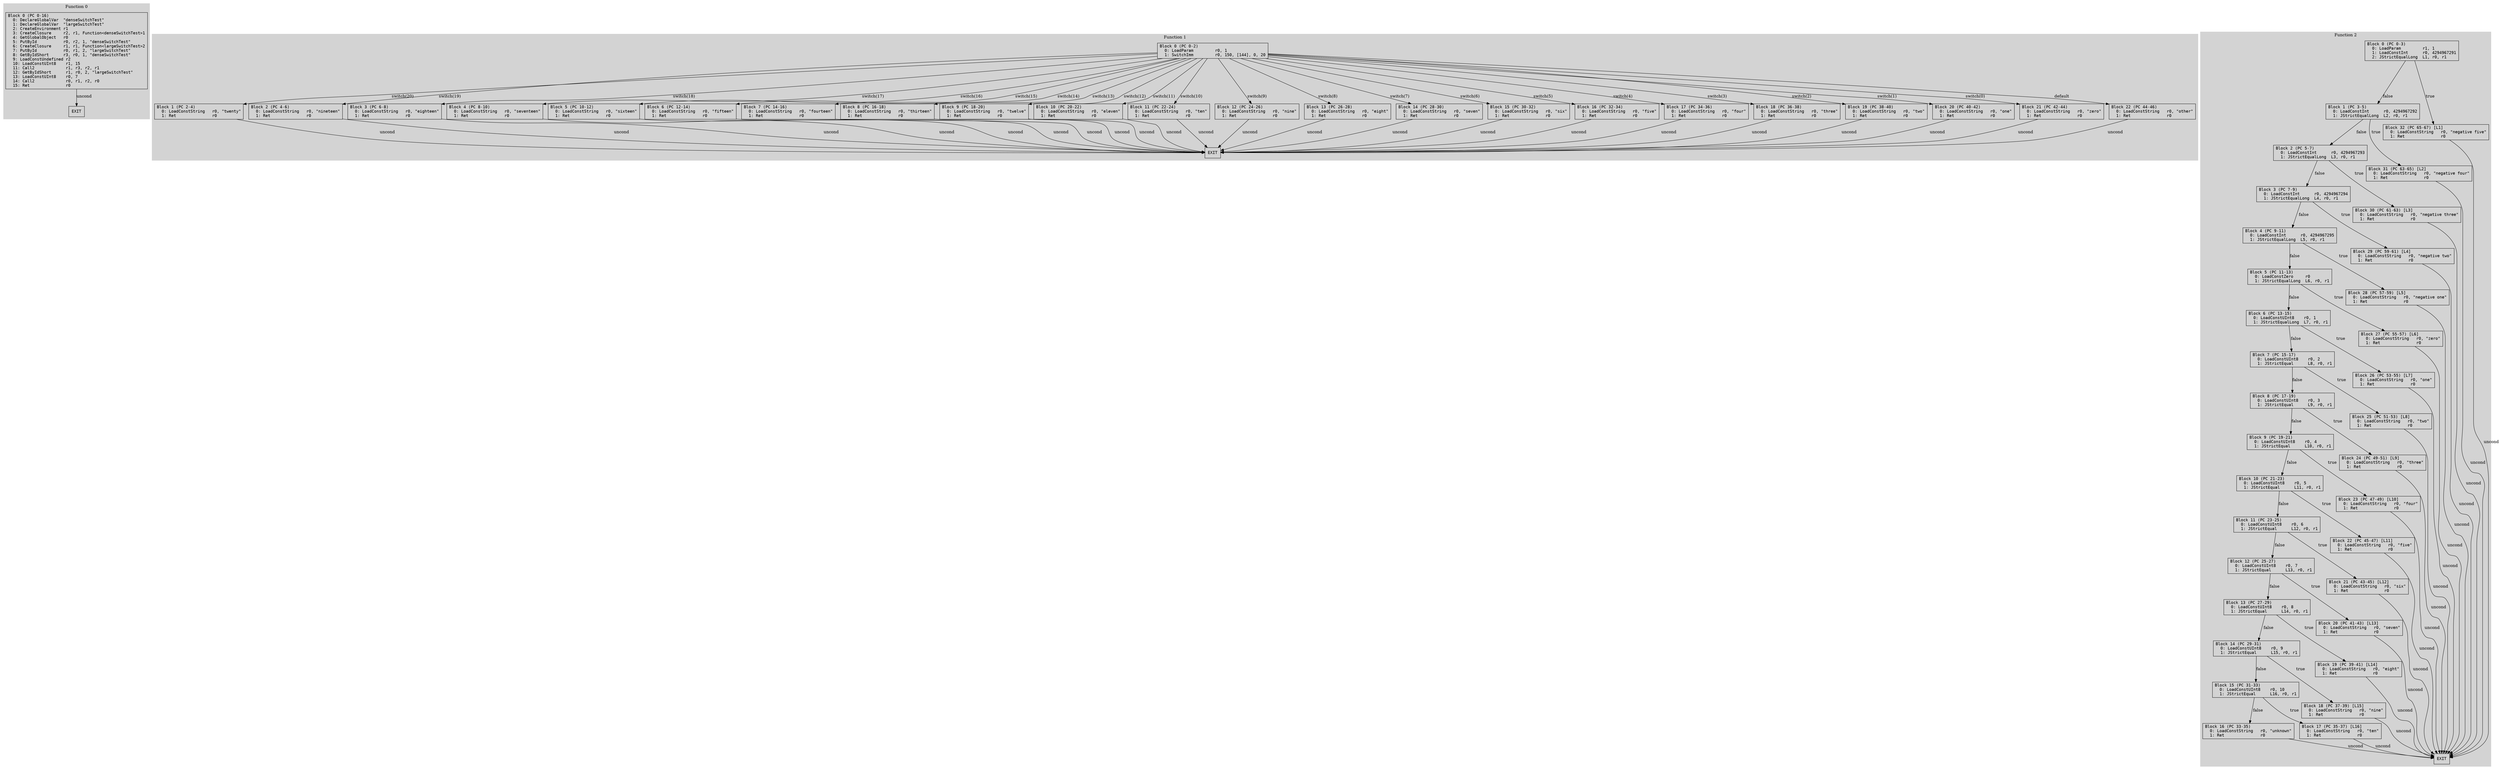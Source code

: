 // CFG analysis for dense_switch_test
// Generated from data/dense_switch_test.hbc

digraph {
  rankdir=TB;
  node [shape=box, fontname="monospace"];

  subgraph cluster_function_0 {
    label = "Function 0";
    style = filled;
    color = lightgrey;

    f0_n0 [ label = "Block 0 (PC 0-16)\l  0: DeclareGlobalVar  \"denseSwitchTest\"\l  1: DeclareGlobalVar  \"largeSwitchTest\"\l  2: CreateEnvironment r1\l  3: CreateClosure     r2, r1, Function<denseSwitchTest>1\l  4: GetGlobalObject   r0\l  5: PutById           r0, r2, 1, \"denseSwitchTest\"\l  6: CreateClosure     r1, r1, Function<largeSwitchTest>2\l  7: PutById           r0, r1, 2, \"largeSwitchTest\"\l  8: GetByIdShort      r3, r0, 1, \"denseSwitchTest\"\l  9: LoadConstUndefined r2\l  10: LoadConstUInt8    r1, 15\l  11: Call2             r1, r3, r2, r1\l  12: GetByIdShort      r1, r0, 2, \"largeSwitchTest\"\l  13: LoadConstUInt8    r0, 7\l  14: Call2             r0, r1, r2, r0\l  15: Ret               r0\l" ]
    f0_n1 [ label = "EXIT" ]

    f0_n0 -> f0_n1 [label="uncond"]
  }

  subgraph cluster_function_1 {
    label = "Function 1";
    style = filled;
    color = lightgrey;

    f1_n0 [ label = "Block 0 (PC 0-2)\l  0: LoadParam         r0, 1\l  1: SwitchImm         r0, 150, [144], 0, 20\l" ]
    f1_n1 [ label = "Block 1 (PC 2-4)\l  0: LoadConstString   r0, \"twenty\"\l  1: Ret               r0\l" ]
    f1_n2 [ label = "Block 2 (PC 4-6)\l  0: LoadConstString   r0, \"nineteen\"\l  1: Ret               r0\l" ]
    f1_n3 [ label = "Block 3 (PC 6-8)\l  0: LoadConstString   r0, \"eighteen\"\l  1: Ret               r0\l" ]
    f1_n4 [ label = "Block 4 (PC 8-10)\l  0: LoadConstString   r0, \"seventeen\"\l  1: Ret               r0\l" ]
    f1_n5 [ label = "Block 5 (PC 10-12)\l  0: LoadConstString   r0, \"sixteen\"\l  1: Ret               r0\l" ]
    f1_n6 [ label = "Block 6 (PC 12-14)\l  0: LoadConstString   r0, \"fifteen\"\l  1: Ret               r0\l" ]
    f1_n7 [ label = "Block 7 (PC 14-16)\l  0: LoadConstString   r0, \"fourteen\"\l  1: Ret               r0\l" ]
    f1_n8 [ label = "Block 8 (PC 16-18)\l  0: LoadConstString   r0, \"thirteen\"\l  1: Ret               r0\l" ]
    f1_n9 [ label = "Block 9 (PC 18-20)\l  0: LoadConstString   r0, \"twelve\"\l  1: Ret               r0\l" ]
    f1_n10 [ label = "Block 10 (PC 20-22)\l  0: LoadConstString   r0, \"eleven\"\l  1: Ret               r0\l" ]
    f1_n11 [ label = "Block 11 (PC 22-24)\l  0: LoadConstString   r0, \"ten\"\l  1: Ret               r0\l" ]
    f1_n12 [ label = "Block 12 (PC 24-26)\l  0: LoadConstString   r0, \"nine\"\l  1: Ret               r0\l" ]
    f1_n13 [ label = "Block 13 (PC 26-28)\l  0: LoadConstString   r0, \"eight\"\l  1: Ret               r0\l" ]
    f1_n14 [ label = "Block 14 (PC 28-30)\l  0: LoadConstString   r0, \"seven\"\l  1: Ret               r0\l" ]
    f1_n15 [ label = "Block 15 (PC 30-32)\l  0: LoadConstString   r0, \"six\"\l  1: Ret               r0\l" ]
    f1_n16 [ label = "Block 16 (PC 32-34)\l  0: LoadConstString   r0, \"five\"\l  1: Ret               r0\l" ]
    f1_n17 [ label = "Block 17 (PC 34-36)\l  0: LoadConstString   r0, \"four\"\l  1: Ret               r0\l" ]
    f1_n18 [ label = "Block 18 (PC 36-38)\l  0: LoadConstString   r0, \"three\"\l  1: Ret               r0\l" ]
    f1_n19 [ label = "Block 19 (PC 38-40)\l  0: LoadConstString   r0, \"two\"\l  1: Ret               r0\l" ]
    f1_n20 [ label = "Block 20 (PC 40-42)\l  0: LoadConstString   r0, \"one\"\l  1: Ret               r0\l" ]
    f1_n21 [ label = "Block 21 (PC 42-44)\l  0: LoadConstString   r0, \"zero\"\l  1: Ret               r0\l" ]
    f1_n22 [ label = "Block 22 (PC 44-46)\l  0: LoadConstString   r0, \"other\"\l  1: Ret               r0\l" ]
    f1_n23 [ label = "EXIT" ]

    f1_n0 -> f1_n22 [label="default"]
    f1_n0 -> f1_n21 [label="switch(0)"]
    f1_n0 -> f1_n20 [label="switch(1)"]
    f1_n0 -> f1_n19 [label="switch(2)"]
    f1_n0 -> f1_n18 [label="switch(3)"]
    f1_n0 -> f1_n17 [label="switch(4)"]
    f1_n0 -> f1_n16 [label="switch(5)"]
    f1_n0 -> f1_n15 [label="switch(6)"]
    f1_n0 -> f1_n14 [label="switch(7)"]
    f1_n0 -> f1_n13 [label="switch(8)"]
    f1_n0 -> f1_n12 [label="switch(9)"]
    f1_n0 -> f1_n11 [label="switch(10)"]
    f1_n0 -> f1_n10 [label="switch(11)"]
    f1_n0 -> f1_n9 [label="switch(12)"]
    f1_n0 -> f1_n8 [label="switch(13)"]
    f1_n0 -> f1_n7 [label="switch(14)"]
    f1_n0 -> f1_n6 [label="switch(15)"]
    f1_n0 -> f1_n5 [label="switch(16)"]
    f1_n0 -> f1_n4 [label="switch(17)"]
    f1_n0 -> f1_n3 [label="switch(18)"]
    f1_n0 -> f1_n2 [label="switch(19)"]
    f1_n0 -> f1_n1 [label="switch(20)"]
    f1_n1 -> f1_n23 [label="uncond"]
    f1_n2 -> f1_n23 [label="uncond"]
    f1_n3 -> f1_n23 [label="uncond"]
    f1_n4 -> f1_n23 [label="uncond"]
    f1_n5 -> f1_n23 [label="uncond"]
    f1_n6 -> f1_n23 [label="uncond"]
    f1_n7 -> f1_n23 [label="uncond"]
    f1_n8 -> f1_n23 [label="uncond"]
    f1_n9 -> f1_n23 [label="uncond"]
    f1_n10 -> f1_n23 [label="uncond"]
    f1_n11 -> f1_n23 [label="uncond"]
    f1_n12 -> f1_n23 [label="uncond"]
    f1_n13 -> f1_n23 [label="uncond"]
    f1_n14 -> f1_n23 [label="uncond"]
    f1_n15 -> f1_n23 [label="uncond"]
    f1_n16 -> f1_n23 [label="uncond"]
    f1_n17 -> f1_n23 [label="uncond"]
    f1_n18 -> f1_n23 [label="uncond"]
    f1_n19 -> f1_n23 [label="uncond"]
    f1_n20 -> f1_n23 [label="uncond"]
    f1_n21 -> f1_n23 [label="uncond"]
    f1_n22 -> f1_n23 [label="uncond"]
  }

  subgraph cluster_function_2 {
    label = "Function 2";
    style = filled;
    color = lightgrey;

    f2_n0 [ label = "Block 0 (PC 0-3)\l  0: LoadParam         r1, 1\l  1: LoadConstInt      r0, 4294967291\l  2: JStrictEqualLong  L1, r0, r1\l" ]
    f2_n1 [ label = "Block 1 (PC 3-5)\l  0: LoadConstInt      r0, 4294967292\l  1: JStrictEqualLong  L2, r0, r1\l" ]
    f2_n2 [ label = "Block 2 (PC 5-7)\l  0: LoadConstInt      r0, 4294967293\l  1: JStrictEqualLong  L3, r0, r1\l" ]
    f2_n3 [ label = "Block 3 (PC 7-9)\l  0: LoadConstInt      r0, 4294967294\l  1: JStrictEqualLong  L4, r0, r1\l" ]
    f2_n4 [ label = "Block 4 (PC 9-11)\l  0: LoadConstInt      r0, 4294967295\l  1: JStrictEqualLong  L5, r0, r1\l" ]
    f2_n5 [ label = "Block 5 (PC 11-13)\l  0: LoadConstZero     r0\l  1: JStrictEqualLong  L6, r0, r1\l" ]
    f2_n6 [ label = "Block 6 (PC 13-15)\l  0: LoadConstUInt8    r0, 1\l  1: JStrictEqualLong  L7, r0, r1\l" ]
    f2_n7 [ label = "Block 7 (PC 15-17)\l  0: LoadConstUInt8    r0, 2\l  1: JStrictEqual      L8, r0, r1\l" ]
    f2_n8 [ label = "Block 8 (PC 17-19)\l  0: LoadConstUInt8    r0, 3\l  1: JStrictEqual      L9, r0, r1\l" ]
    f2_n9 [ label = "Block 9 (PC 19-21)\l  0: LoadConstUInt8    r0, 4\l  1: JStrictEqual      L10, r0, r1\l" ]
    f2_n10 [ label = "Block 10 (PC 21-23)\l  0: LoadConstUInt8    r0, 5\l  1: JStrictEqual      L11, r0, r1\l" ]
    f2_n11 [ label = "Block 11 (PC 23-25)\l  0: LoadConstUInt8    r0, 6\l  1: JStrictEqual      L12, r0, r1\l" ]
    f2_n12 [ label = "Block 12 (PC 25-27)\l  0: LoadConstUInt8    r0, 7\l  1: JStrictEqual      L13, r0, r1\l" ]
    f2_n13 [ label = "Block 13 (PC 27-29)\l  0: LoadConstUInt8    r0, 8\l  1: JStrictEqual      L14, r0, r1\l" ]
    f2_n14 [ label = "Block 14 (PC 29-31)\l  0: LoadConstUInt8    r0, 9\l  1: JStrictEqual      L15, r0, r1\l" ]
    f2_n15 [ label = "Block 15 (PC 31-33)\l  0: LoadConstUInt8    r0, 10\l  1: JStrictEqual      L16, r0, r1\l" ]
    f2_n16 [ label = "Block 16 (PC 33-35)\l  0: LoadConstString   r0, \"unknown\"\l  1: Ret               r0\l" ]
    f2_n17 [ label = "Block 17 (PC 35-37) [L16]\l  0: LoadConstString   r0, \"ten\"\l  1: Ret               r0\l" ]
    f2_n18 [ label = "Block 18 (PC 37-39) [L15]\l  0: LoadConstString   r0, \"nine\"\l  1: Ret               r0\l" ]
    f2_n19 [ label = "Block 19 (PC 39-41) [L14]\l  0: LoadConstString   r0, \"eight\"\l  1: Ret               r0\l" ]
    f2_n20 [ label = "Block 20 (PC 41-43) [L13]\l  0: LoadConstString   r0, \"seven\"\l  1: Ret               r0\l" ]
    f2_n21 [ label = "Block 21 (PC 43-45) [L12]\l  0: LoadConstString   r0, \"six\"\l  1: Ret               r0\l" ]
    f2_n22 [ label = "Block 22 (PC 45-47) [L11]\l  0: LoadConstString   r0, \"five\"\l  1: Ret               r0\l" ]
    f2_n23 [ label = "Block 23 (PC 47-49) [L10]\l  0: LoadConstString   r0, \"four\"\l  1: Ret               r0\l" ]
    f2_n24 [ label = "Block 24 (PC 49-51) [L9]\l  0: LoadConstString   r0, \"three\"\l  1: Ret               r0\l" ]
    f2_n25 [ label = "Block 25 (PC 51-53) [L8]\l  0: LoadConstString   r0, \"two\"\l  1: Ret               r0\l" ]
    f2_n26 [ label = "Block 26 (PC 53-55) [L7]\l  0: LoadConstString   r0, \"one\"\l  1: Ret               r0\l" ]
    f2_n27 [ label = "Block 27 (PC 55-57) [L6]\l  0: LoadConstString   r0, \"zero\"\l  1: Ret               r0\l" ]
    f2_n28 [ label = "Block 28 (PC 57-59) [L5]\l  0: LoadConstString   r0, \"negative one\"\l  1: Ret               r0\l" ]
    f2_n29 [ label = "Block 29 (PC 59-61) [L4]\l  0: LoadConstString   r0, \"negative two\"\l  1: Ret               r0\l" ]
    f2_n30 [ label = "Block 30 (PC 61-63) [L3]\l  0: LoadConstString   r0, \"negative three\"\l  1: Ret               r0\l" ]
    f2_n31 [ label = "Block 31 (PC 63-65) [L2]\l  0: LoadConstString   r0, \"negative four\"\l  1: Ret               r0\l" ]
    f2_n32 [ label = "Block 32 (PC 65-67) [L1]\l  0: LoadConstString   r0, \"negative five\"\l  1: Ret               r0\l" ]
    f2_n33 [ label = "EXIT" ]

    f2_n0 -> f2_n32 [label="true"]
    f2_n0 -> f2_n1 [label="false"]
    f2_n1 -> f2_n31 [label="true"]
    f2_n1 -> f2_n2 [label="false"]
    f2_n2 -> f2_n30 [label="true"]
    f2_n2 -> f2_n3 [label="false"]
    f2_n3 -> f2_n29 [label="true"]
    f2_n3 -> f2_n4 [label="false"]
    f2_n4 -> f2_n28 [label="true"]
    f2_n4 -> f2_n5 [label="false"]
    f2_n5 -> f2_n27 [label="true"]
    f2_n5 -> f2_n6 [label="false"]
    f2_n6 -> f2_n26 [label="true"]
    f2_n6 -> f2_n7 [label="false"]
    f2_n7 -> f2_n25 [label="true"]
    f2_n7 -> f2_n8 [label="false"]
    f2_n8 -> f2_n24 [label="true"]
    f2_n8 -> f2_n9 [label="false"]
    f2_n9 -> f2_n23 [label="true"]
    f2_n9 -> f2_n10 [label="false"]
    f2_n10 -> f2_n22 [label="true"]
    f2_n10 -> f2_n11 [label="false"]
    f2_n11 -> f2_n21 [label="true"]
    f2_n11 -> f2_n12 [label="false"]
    f2_n12 -> f2_n20 [label="true"]
    f2_n12 -> f2_n13 [label="false"]
    f2_n13 -> f2_n19 [label="true"]
    f2_n13 -> f2_n14 [label="false"]
    f2_n14 -> f2_n18 [label="true"]
    f2_n14 -> f2_n15 [label="false"]
    f2_n15 -> f2_n17 [label="true"]
    f2_n15 -> f2_n16 [label="false"]
    f2_n16 -> f2_n33 [label="uncond"]
    f2_n17 -> f2_n33 [label="uncond"]
    f2_n18 -> f2_n33 [label="uncond"]
    f2_n19 -> f2_n33 [label="uncond"]
    f2_n20 -> f2_n33 [label="uncond"]
    f2_n21 -> f2_n33 [label="uncond"]
    f2_n22 -> f2_n33 [label="uncond"]
    f2_n23 -> f2_n33 [label="uncond"]
    f2_n24 -> f2_n33 [label="uncond"]
    f2_n25 -> f2_n33 [label="uncond"]
    f2_n26 -> f2_n33 [label="uncond"]
    f2_n27 -> f2_n33 [label="uncond"]
    f2_n28 -> f2_n33 [label="uncond"]
    f2_n29 -> f2_n33 [label="uncond"]
    f2_n30 -> f2_n33 [label="uncond"]
    f2_n31 -> f2_n33 [label="uncond"]
    f2_n32 -> f2_n33 [label="uncond"]
  }

}
